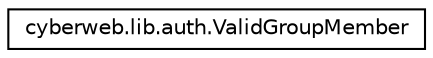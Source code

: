 digraph G
{
  edge [fontname="Helvetica",fontsize="10",labelfontname="Helvetica",labelfontsize="10"];
  node [fontname="Helvetica",fontsize="10",shape=record];
  rankdir="LR";
  Node1 [label="cyberweb.lib.auth.ValidGroupMember",height=0.2,width=0.4,color="black", fillcolor="white", style="filled",URL="$classcyberweb_1_1lib_1_1auth_1_1_valid_group_member.html"];
}
